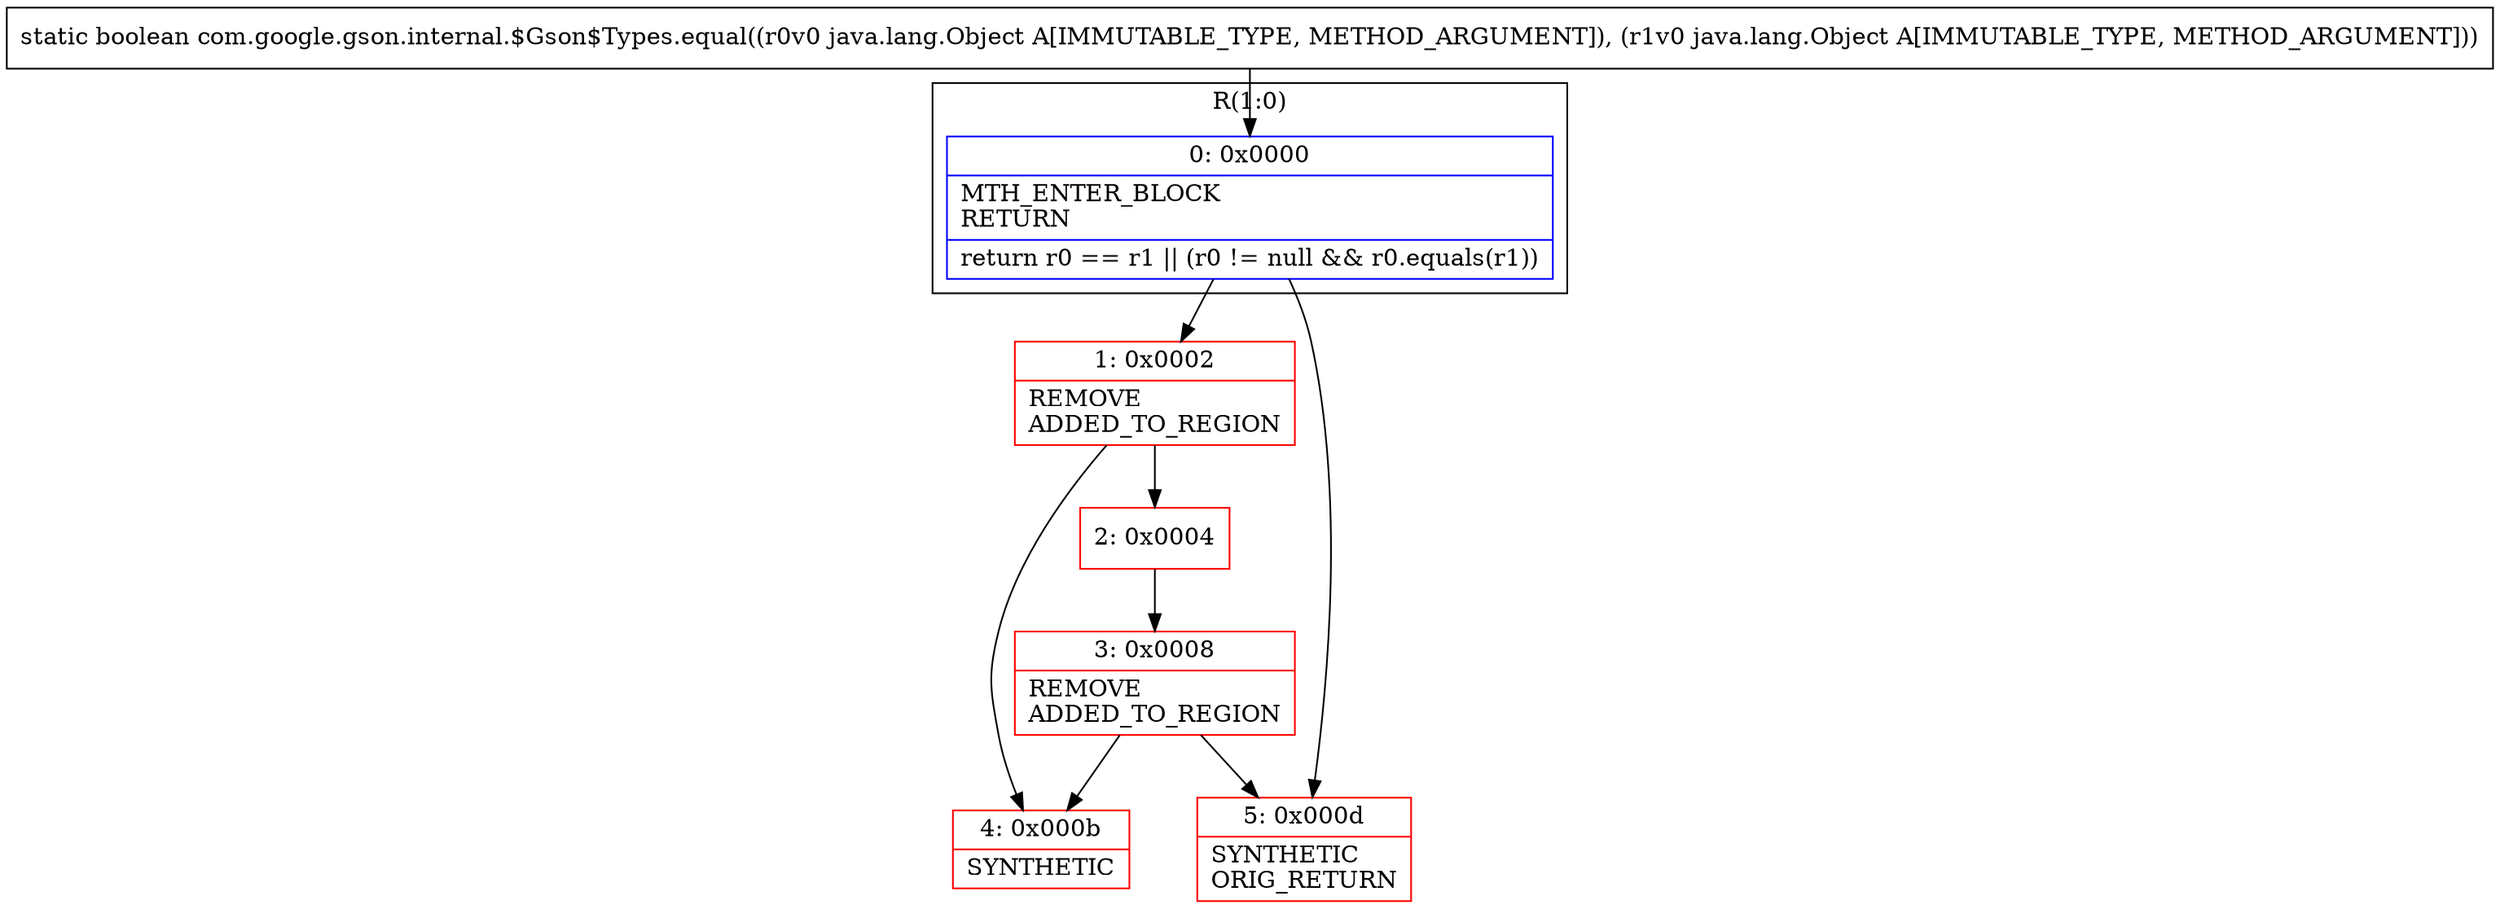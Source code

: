 digraph "CFG forcom.google.gson.internal.$Gson$Types.equal(Ljava\/lang\/Object;Ljava\/lang\/Object;)Z" {
subgraph cluster_Region_36371271 {
label = "R(1:0)";
node [shape=record,color=blue];
Node_0 [shape=record,label="{0\:\ 0x0000|MTH_ENTER_BLOCK\lRETURN\l|return r0 == r1 \|\| (r0 != null && r0.equals(r1))\l}"];
}
Node_1 [shape=record,color=red,label="{1\:\ 0x0002|REMOVE\lADDED_TO_REGION\l}"];
Node_2 [shape=record,color=red,label="{2\:\ 0x0004}"];
Node_3 [shape=record,color=red,label="{3\:\ 0x0008|REMOVE\lADDED_TO_REGION\l}"];
Node_4 [shape=record,color=red,label="{4\:\ 0x000b|SYNTHETIC\l}"];
Node_5 [shape=record,color=red,label="{5\:\ 0x000d|SYNTHETIC\lORIG_RETURN\l}"];
MethodNode[shape=record,label="{static boolean com.google.gson.internal.$Gson$Types.equal((r0v0 java.lang.Object A[IMMUTABLE_TYPE, METHOD_ARGUMENT]), (r1v0 java.lang.Object A[IMMUTABLE_TYPE, METHOD_ARGUMENT])) }"];
MethodNode -> Node_0;
Node_0 -> Node_1;
Node_0 -> Node_5;
Node_1 -> Node_2;
Node_1 -> Node_4;
Node_2 -> Node_3;
Node_3 -> Node_4;
Node_3 -> Node_5;
}

